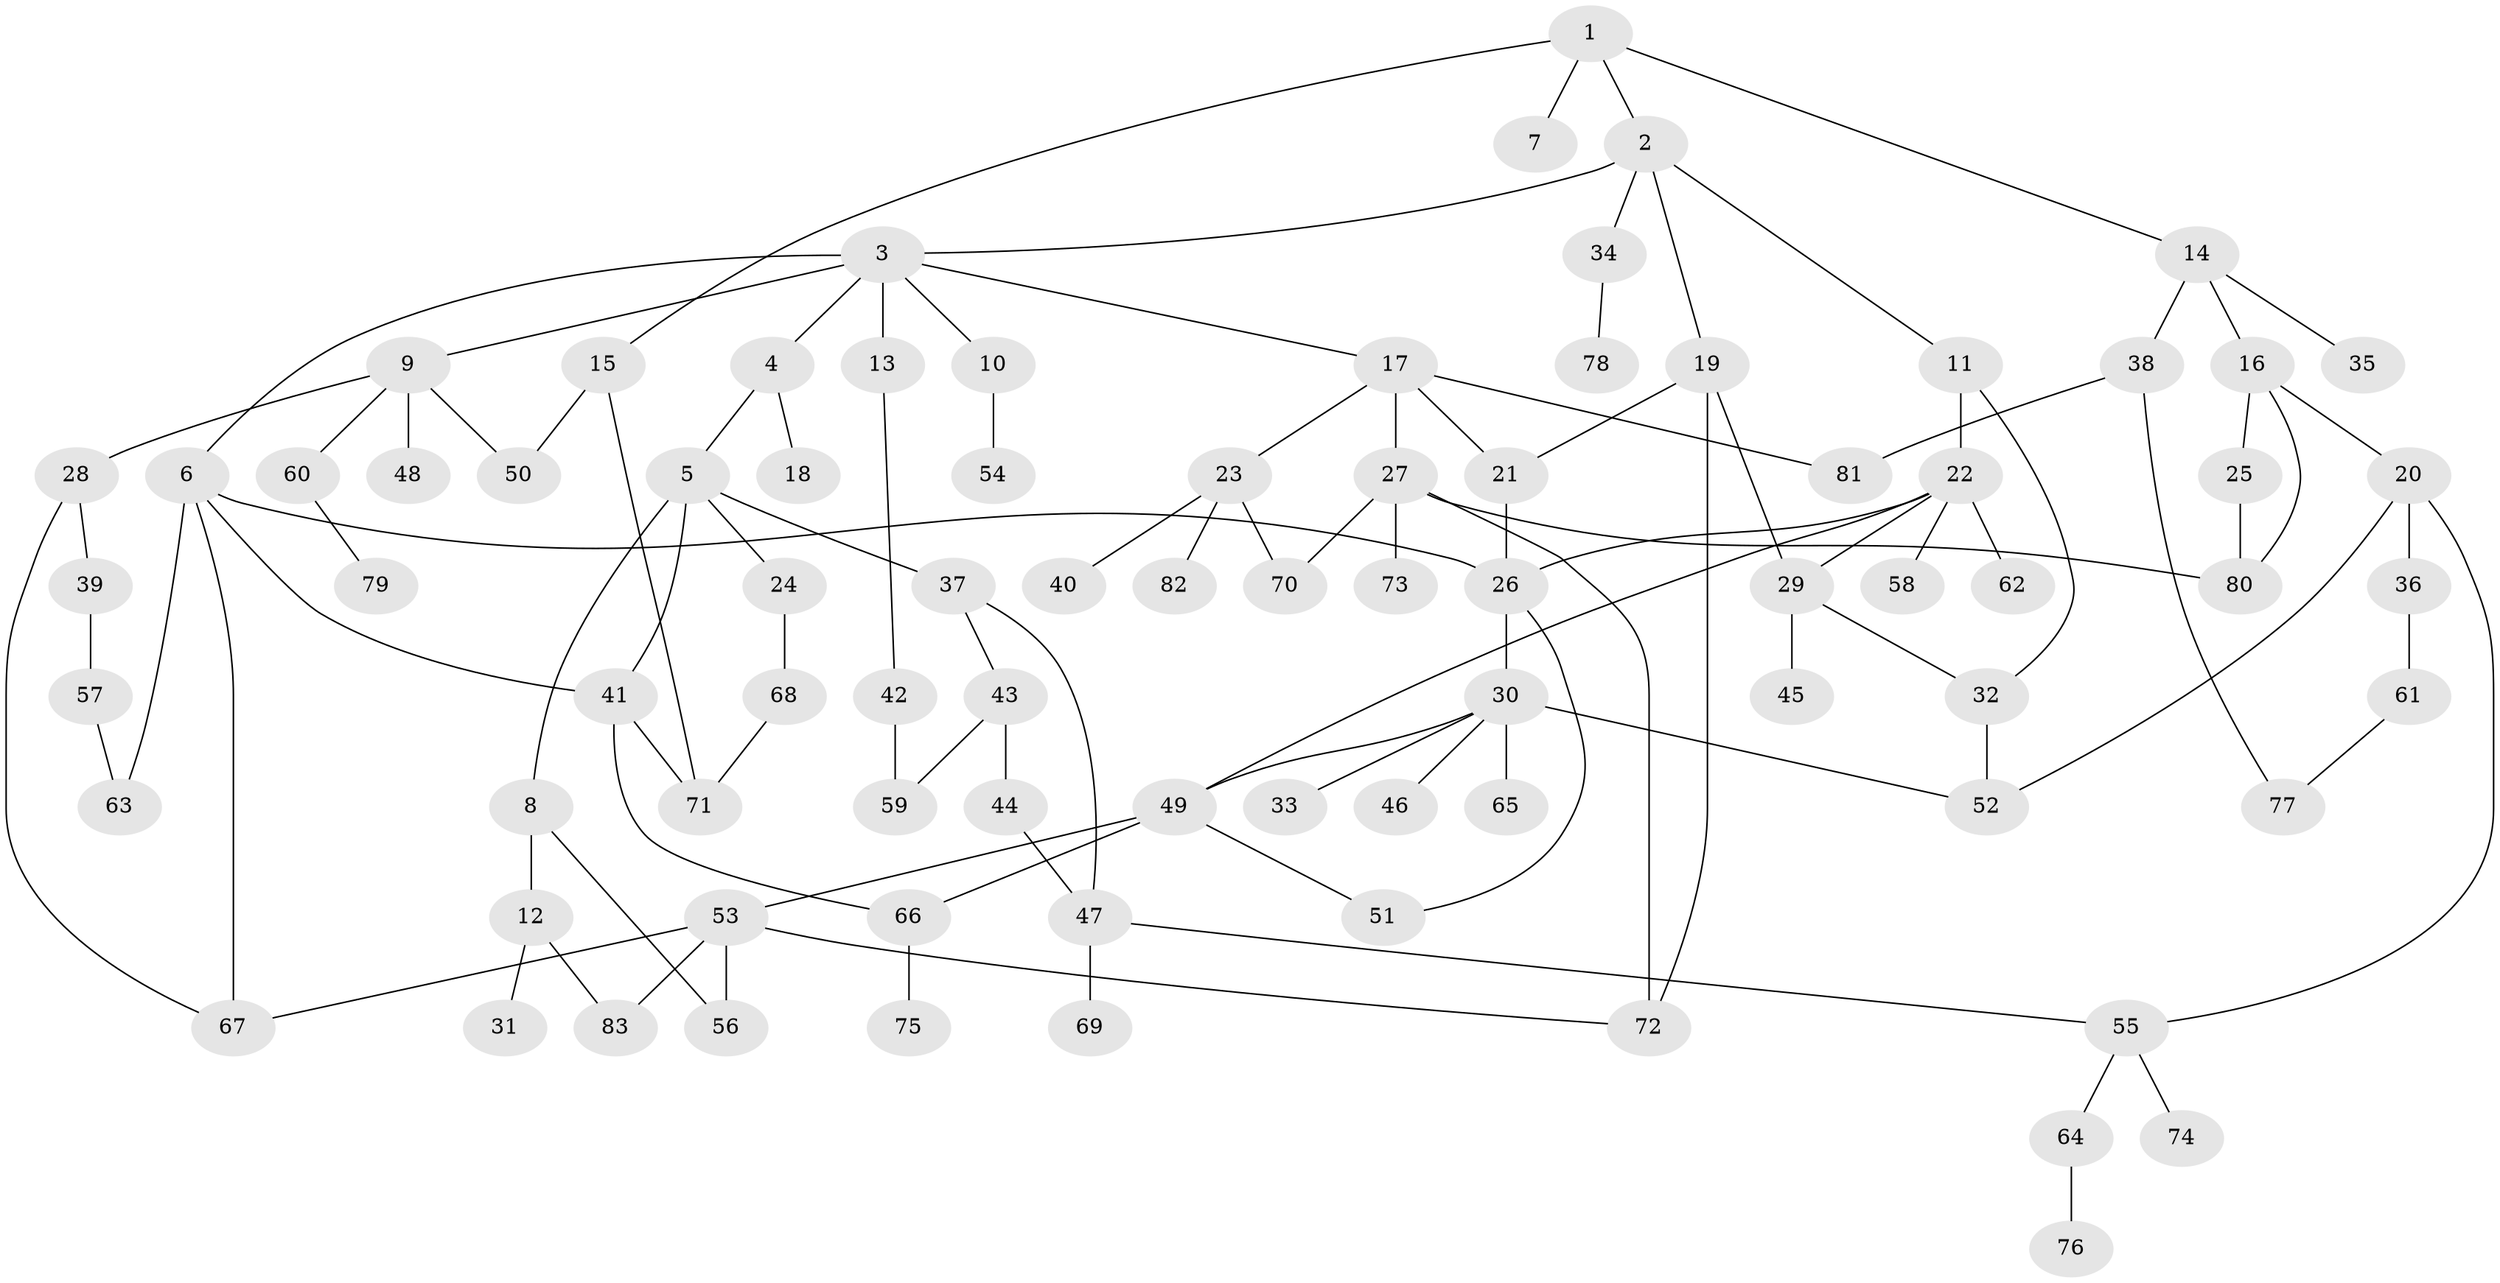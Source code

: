 // Generated by graph-tools (version 1.1) at 2025/34/03/09/25 02:34:18]
// undirected, 83 vertices, 111 edges
graph export_dot {
graph [start="1"]
  node [color=gray90,style=filled];
  1;
  2;
  3;
  4;
  5;
  6;
  7;
  8;
  9;
  10;
  11;
  12;
  13;
  14;
  15;
  16;
  17;
  18;
  19;
  20;
  21;
  22;
  23;
  24;
  25;
  26;
  27;
  28;
  29;
  30;
  31;
  32;
  33;
  34;
  35;
  36;
  37;
  38;
  39;
  40;
  41;
  42;
  43;
  44;
  45;
  46;
  47;
  48;
  49;
  50;
  51;
  52;
  53;
  54;
  55;
  56;
  57;
  58;
  59;
  60;
  61;
  62;
  63;
  64;
  65;
  66;
  67;
  68;
  69;
  70;
  71;
  72;
  73;
  74;
  75;
  76;
  77;
  78;
  79;
  80;
  81;
  82;
  83;
  1 -- 2;
  1 -- 7;
  1 -- 14;
  1 -- 15;
  2 -- 3;
  2 -- 11;
  2 -- 19;
  2 -- 34;
  3 -- 4;
  3 -- 6;
  3 -- 9;
  3 -- 10;
  3 -- 13;
  3 -- 17;
  4 -- 5;
  4 -- 18;
  5 -- 8;
  5 -- 24;
  5 -- 37;
  5 -- 41;
  6 -- 26;
  6 -- 67;
  6 -- 63;
  6 -- 41;
  8 -- 12;
  8 -- 56;
  9 -- 28;
  9 -- 48;
  9 -- 50;
  9 -- 60;
  10 -- 54;
  11 -- 22;
  11 -- 32;
  12 -- 31;
  12 -- 83;
  13 -- 42;
  14 -- 16;
  14 -- 35;
  14 -- 38;
  15 -- 50;
  15 -- 71;
  16 -- 20;
  16 -- 25;
  16 -- 80;
  17 -- 23;
  17 -- 27;
  17 -- 81;
  17 -- 21;
  19 -- 21;
  19 -- 29;
  19 -- 72;
  20 -- 36;
  20 -- 55;
  20 -- 52;
  21 -- 26;
  22 -- 49;
  22 -- 58;
  22 -- 62;
  22 -- 29;
  22 -- 26;
  23 -- 40;
  23 -- 82;
  23 -- 70;
  24 -- 68;
  25 -- 80;
  26 -- 30;
  26 -- 51;
  27 -- 70;
  27 -- 73;
  27 -- 80;
  27 -- 72;
  28 -- 39;
  28 -- 67;
  29 -- 32;
  29 -- 45;
  30 -- 33;
  30 -- 46;
  30 -- 65;
  30 -- 52;
  30 -- 49;
  32 -- 52;
  34 -- 78;
  36 -- 61;
  37 -- 43;
  37 -- 47;
  38 -- 77;
  38 -- 81;
  39 -- 57;
  41 -- 71;
  41 -- 66;
  42 -- 59;
  43 -- 44;
  43 -- 59;
  44 -- 47;
  47 -- 55;
  47 -- 69;
  49 -- 51;
  49 -- 53;
  49 -- 66;
  53 -- 56;
  53 -- 72;
  53 -- 83;
  53 -- 67;
  55 -- 64;
  55 -- 74;
  57 -- 63;
  60 -- 79;
  61 -- 77;
  64 -- 76;
  66 -- 75;
  68 -- 71;
}

